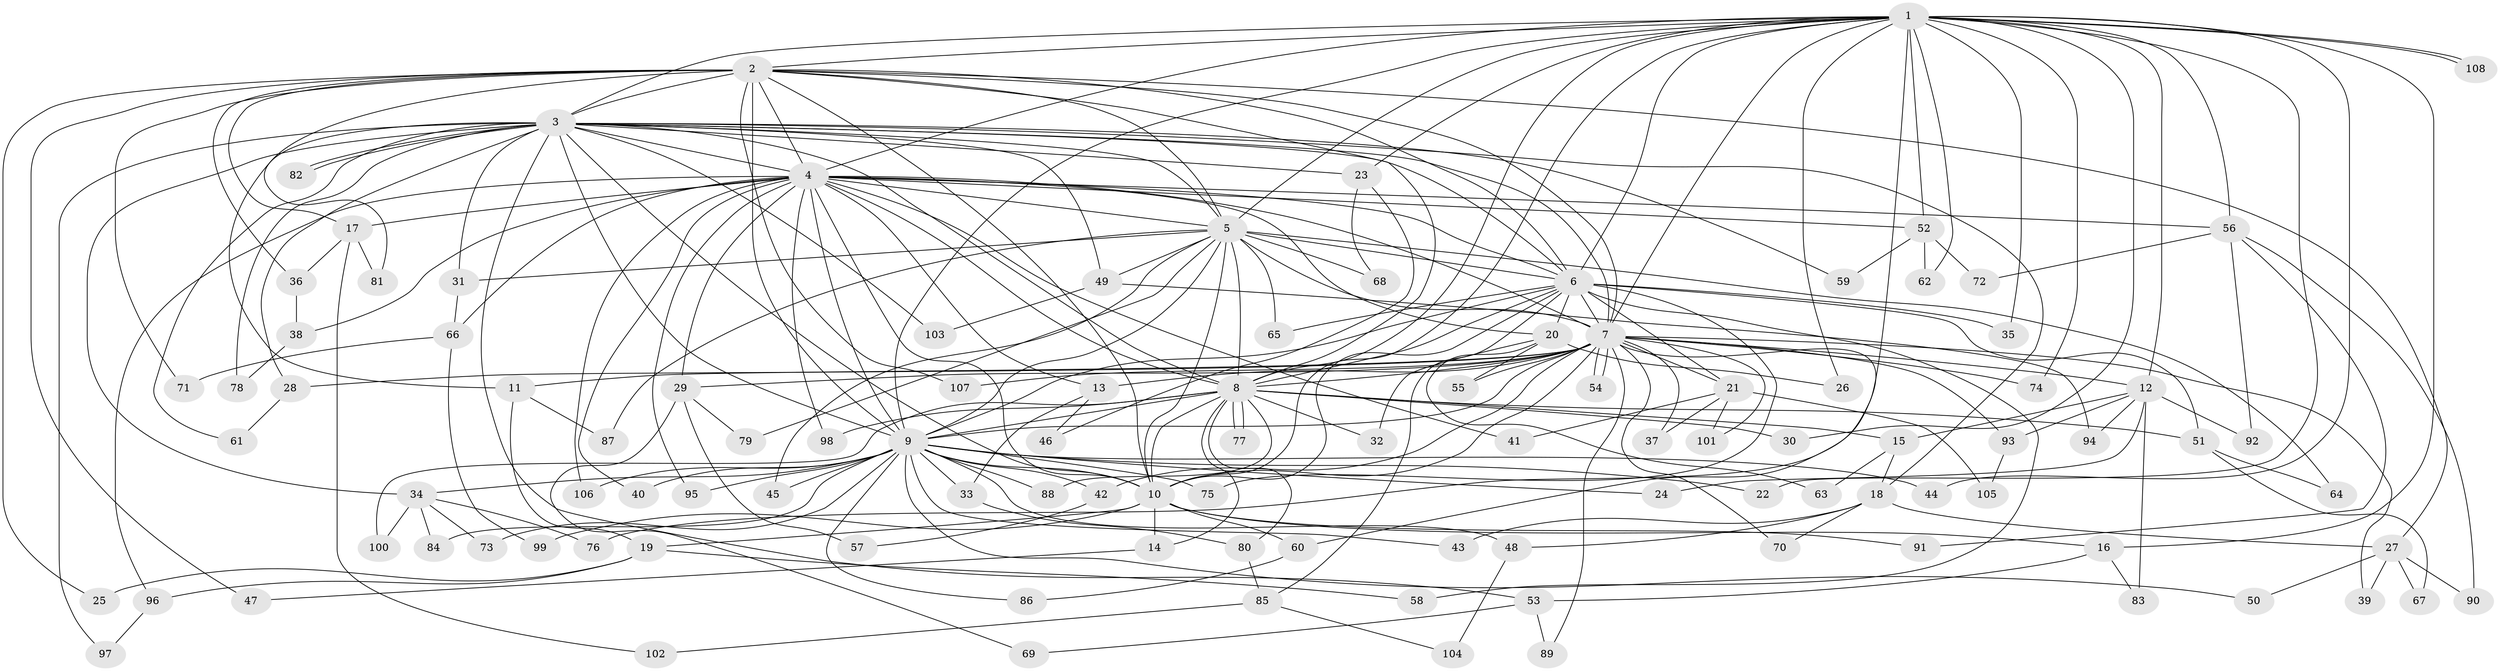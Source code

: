 // coarse degree distribution, {21: 0.024691358024691357, 22: 0.024691358024691357, 15: 0.012345679012345678, 26: 0.012345679012345678, 23: 0.024691358024691357, 4: 0.09876543209876543, 8: 0.012345679012345678, 2: 0.5679012345679012, 6: 0.08641975308641975, 7: 0.012345679012345678, 3: 0.09876543209876543, 5: 0.024691358024691357}
// Generated by graph-tools (version 1.1) at 2025/41/03/06/25 10:41:33]
// undirected, 108 vertices, 241 edges
graph export_dot {
graph [start="1"]
  node [color=gray90,style=filled];
  1;
  2;
  3;
  4;
  5;
  6;
  7;
  8;
  9;
  10;
  11;
  12;
  13;
  14;
  15;
  16;
  17;
  18;
  19;
  20;
  21;
  22;
  23;
  24;
  25;
  26;
  27;
  28;
  29;
  30;
  31;
  32;
  33;
  34;
  35;
  36;
  37;
  38;
  39;
  40;
  41;
  42;
  43;
  44;
  45;
  46;
  47;
  48;
  49;
  50;
  51;
  52;
  53;
  54;
  55;
  56;
  57;
  58;
  59;
  60;
  61;
  62;
  63;
  64;
  65;
  66;
  67;
  68;
  69;
  70;
  71;
  72;
  73;
  74;
  75;
  76;
  77;
  78;
  79;
  80;
  81;
  82;
  83;
  84;
  85;
  86;
  87;
  88;
  89;
  90;
  91;
  92;
  93;
  94;
  95;
  96;
  97;
  98;
  99;
  100;
  101;
  102;
  103;
  104;
  105;
  106;
  107;
  108;
  1 -- 2;
  1 -- 3;
  1 -- 4;
  1 -- 5;
  1 -- 6;
  1 -- 7;
  1 -- 8;
  1 -- 9;
  1 -- 10;
  1 -- 12;
  1 -- 16;
  1 -- 22;
  1 -- 23;
  1 -- 26;
  1 -- 30;
  1 -- 35;
  1 -- 44;
  1 -- 52;
  1 -- 56;
  1 -- 62;
  1 -- 74;
  1 -- 76;
  1 -- 108;
  1 -- 108;
  2 -- 3;
  2 -- 4;
  2 -- 5;
  2 -- 6;
  2 -- 7;
  2 -- 8;
  2 -- 9;
  2 -- 10;
  2 -- 17;
  2 -- 25;
  2 -- 27;
  2 -- 36;
  2 -- 47;
  2 -- 71;
  2 -- 81;
  2 -- 107;
  3 -- 4;
  3 -- 5;
  3 -- 6;
  3 -- 7;
  3 -- 8;
  3 -- 9;
  3 -- 10;
  3 -- 11;
  3 -- 18;
  3 -- 23;
  3 -- 28;
  3 -- 31;
  3 -- 34;
  3 -- 49;
  3 -- 53;
  3 -- 59;
  3 -- 61;
  3 -- 78;
  3 -- 82;
  3 -- 82;
  3 -- 97;
  3 -- 103;
  4 -- 5;
  4 -- 6;
  4 -- 7;
  4 -- 8;
  4 -- 9;
  4 -- 10;
  4 -- 13;
  4 -- 17;
  4 -- 20;
  4 -- 29;
  4 -- 38;
  4 -- 40;
  4 -- 41;
  4 -- 52;
  4 -- 56;
  4 -- 66;
  4 -- 95;
  4 -- 96;
  4 -- 98;
  4 -- 106;
  5 -- 6;
  5 -- 7;
  5 -- 8;
  5 -- 9;
  5 -- 10;
  5 -- 31;
  5 -- 45;
  5 -- 49;
  5 -- 64;
  5 -- 65;
  5 -- 68;
  5 -- 79;
  5 -- 87;
  6 -- 7;
  6 -- 8;
  6 -- 9;
  6 -- 10;
  6 -- 20;
  6 -- 21;
  6 -- 35;
  6 -- 51;
  6 -- 58;
  6 -- 65;
  6 -- 75;
  6 -- 85;
  7 -- 8;
  7 -- 9;
  7 -- 10;
  7 -- 11;
  7 -- 12;
  7 -- 13;
  7 -- 21;
  7 -- 28;
  7 -- 29;
  7 -- 37;
  7 -- 39;
  7 -- 42;
  7 -- 54;
  7 -- 54;
  7 -- 55;
  7 -- 60;
  7 -- 70;
  7 -- 74;
  7 -- 89;
  7 -- 93;
  7 -- 101;
  7 -- 107;
  8 -- 9;
  8 -- 10;
  8 -- 14;
  8 -- 15;
  8 -- 30;
  8 -- 32;
  8 -- 51;
  8 -- 77;
  8 -- 77;
  8 -- 80;
  8 -- 88;
  8 -- 98;
  8 -- 100;
  9 -- 10;
  9 -- 22;
  9 -- 24;
  9 -- 33;
  9 -- 34;
  9 -- 40;
  9 -- 42;
  9 -- 43;
  9 -- 44;
  9 -- 45;
  9 -- 48;
  9 -- 50;
  9 -- 73;
  9 -- 75;
  9 -- 84;
  9 -- 86;
  9 -- 88;
  9 -- 95;
  9 -- 106;
  10 -- 14;
  10 -- 16;
  10 -- 19;
  10 -- 60;
  10 -- 91;
  10 -- 99;
  11 -- 19;
  11 -- 87;
  12 -- 15;
  12 -- 24;
  12 -- 83;
  12 -- 92;
  12 -- 93;
  12 -- 94;
  13 -- 33;
  13 -- 46;
  14 -- 47;
  15 -- 18;
  15 -- 63;
  16 -- 53;
  16 -- 83;
  17 -- 36;
  17 -- 81;
  17 -- 102;
  18 -- 27;
  18 -- 43;
  18 -- 48;
  18 -- 70;
  19 -- 25;
  19 -- 58;
  19 -- 96;
  20 -- 26;
  20 -- 32;
  20 -- 55;
  20 -- 63;
  21 -- 37;
  21 -- 41;
  21 -- 101;
  21 -- 105;
  23 -- 46;
  23 -- 68;
  27 -- 39;
  27 -- 50;
  27 -- 67;
  27 -- 90;
  28 -- 61;
  29 -- 57;
  29 -- 69;
  29 -- 79;
  31 -- 66;
  33 -- 80;
  34 -- 73;
  34 -- 76;
  34 -- 84;
  34 -- 100;
  36 -- 38;
  38 -- 78;
  42 -- 57;
  48 -- 104;
  49 -- 94;
  49 -- 103;
  51 -- 64;
  51 -- 67;
  52 -- 59;
  52 -- 62;
  52 -- 72;
  53 -- 69;
  53 -- 89;
  56 -- 72;
  56 -- 90;
  56 -- 91;
  56 -- 92;
  60 -- 86;
  66 -- 71;
  66 -- 99;
  80 -- 85;
  85 -- 102;
  85 -- 104;
  93 -- 105;
  96 -- 97;
}

